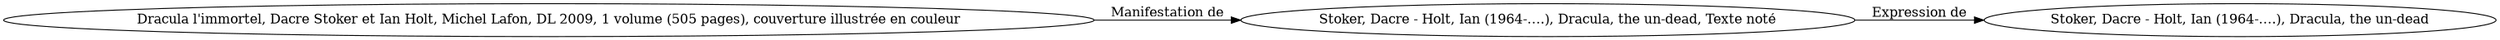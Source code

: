 // Notice UMLRM0114
digraph UMLRM0114 {
	rankdir=LR
	size="20,20"
	UMLRM0114 [label="Stoker, Dacre - Holt, Ian (1964-….), Dracula, the un-dead"]
	UMLRM0115 [label="Stoker, Dacre - Holt, Ian (1964-….), Dracula, the un-dead, Texte noté"]
	UMLRM0115 -> UMLRM0114 [label="Expression de"]
	UMLRM0116 [label="Dracula l'immortel, Dacre Stoker et Ian Holt, Michel Lafon, DL 2009, 1 volume (505 pages), couverture illustrée en couleur"]
	UMLRM0116 -> UMLRM0115 [label="Manifestation de"]
}
